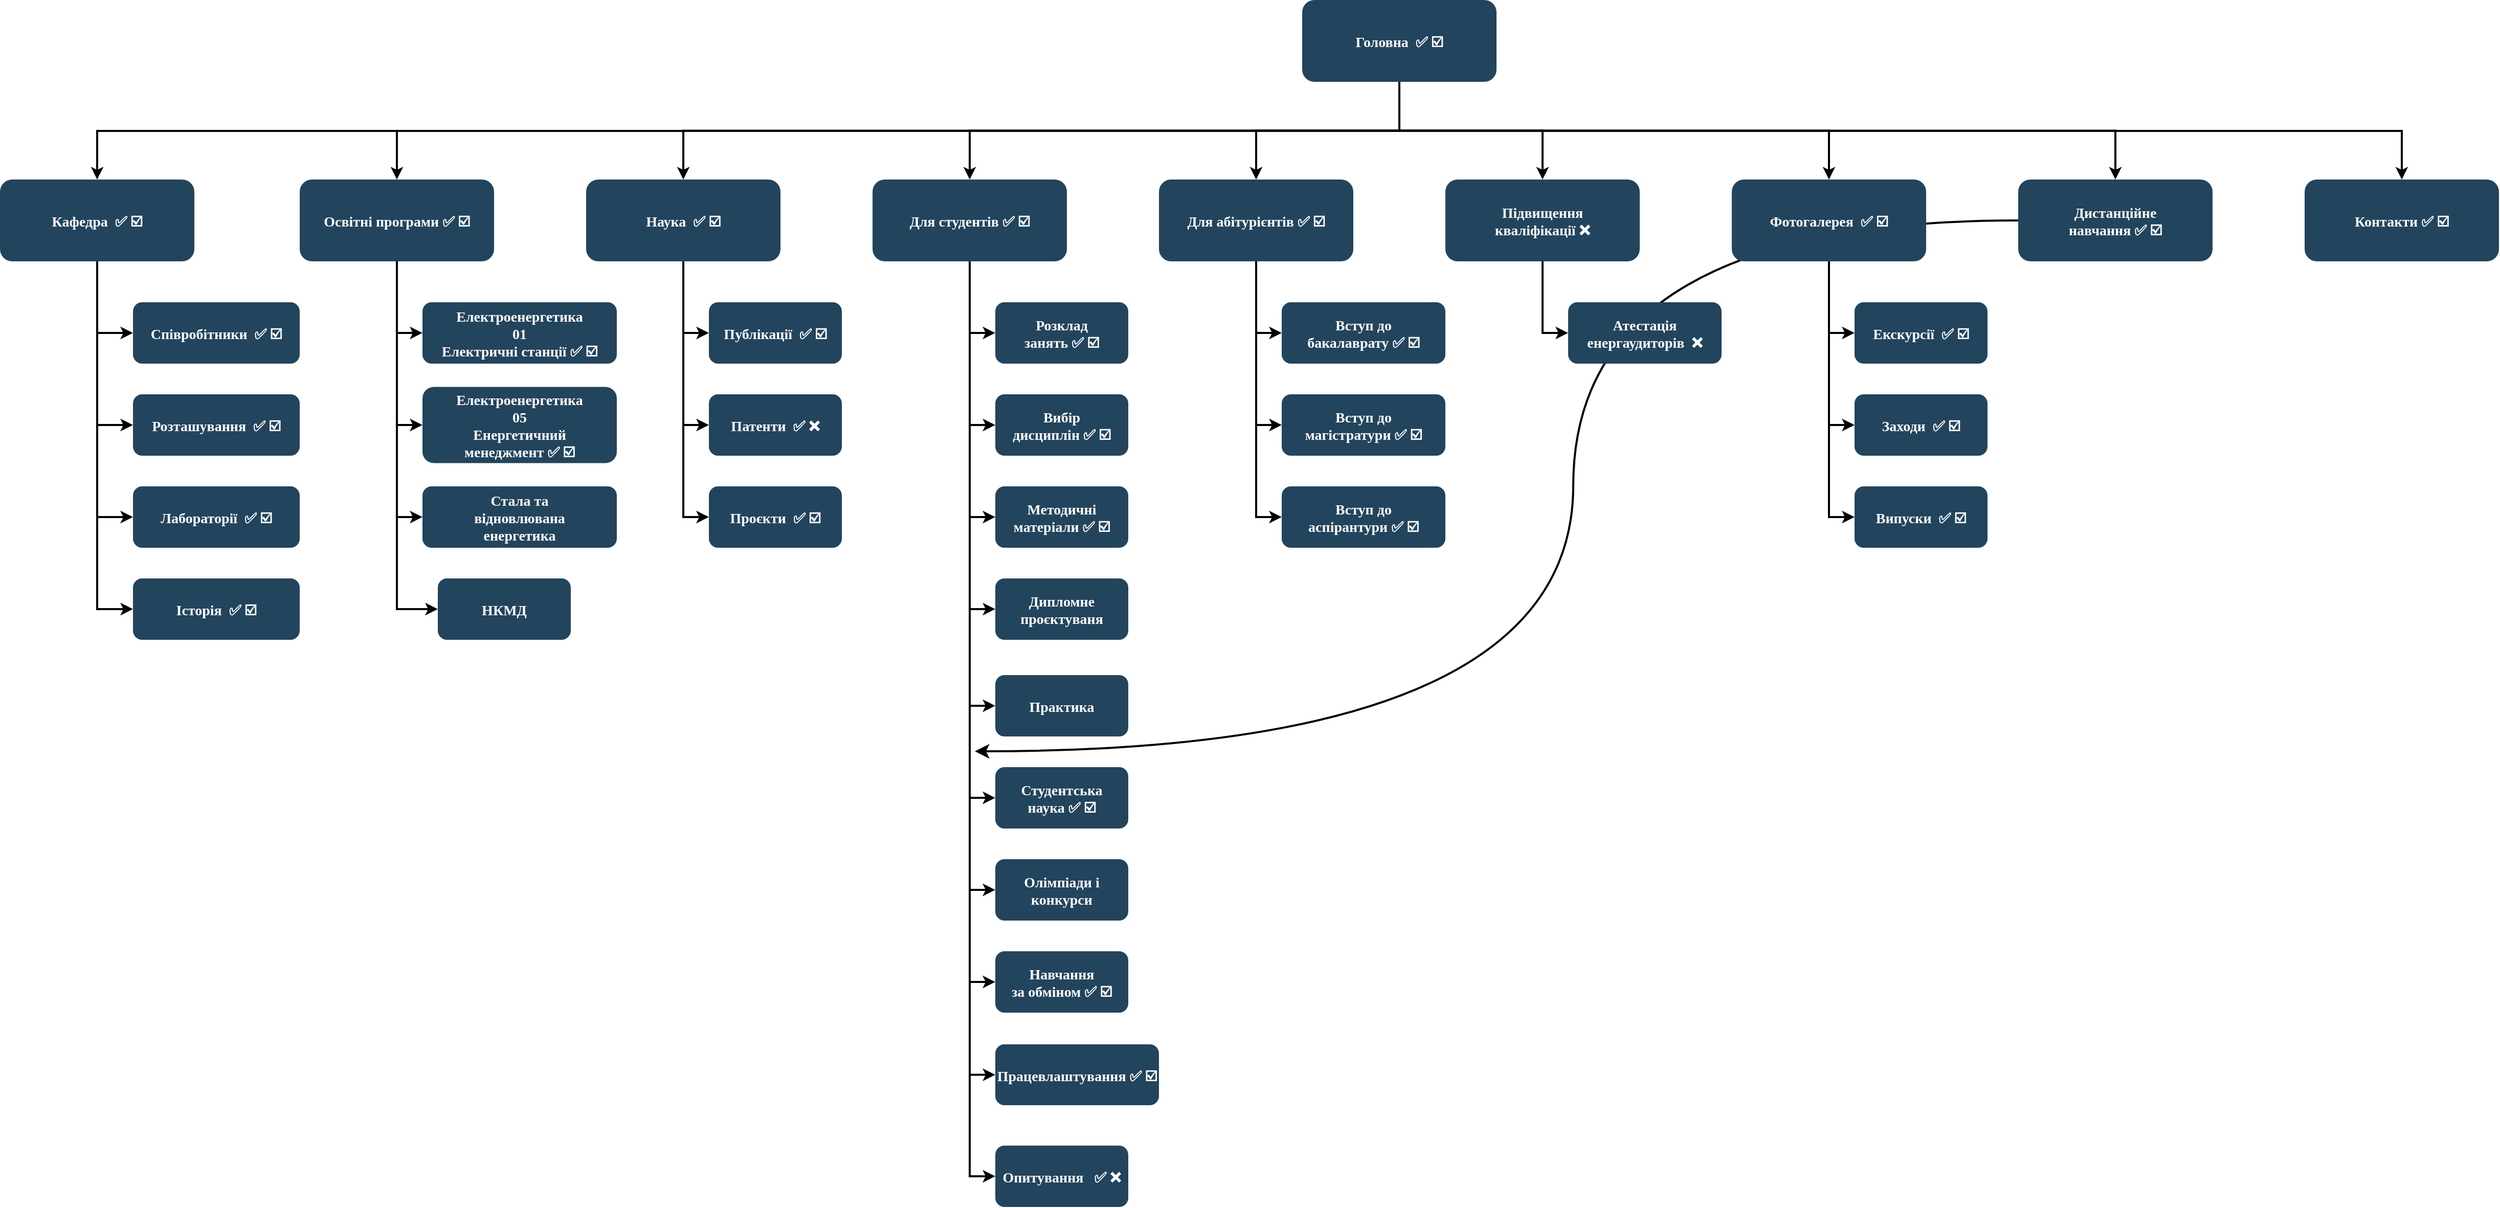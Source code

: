 <mxfile version="24.8.6">
  <diagram name="Page-1" id="2c0d36ab-eaac-3732-788b-9136903baeff">
    <mxGraphModel dx="1468" dy="994" grid="1" gridSize="10" guides="1" tooltips="1" connect="1" arrows="1" fold="1" page="1" pageScale="1.5" pageWidth="1169" pageHeight="827" background="none" math="0" shadow="0">
      <root>
        <mxCell id="0" />
        <mxCell id="1" parent="0" />
        <mxCell id="5-mkA0bQX9usNfeo3nPN-68" style="edgeStyle=orthogonalEdgeStyle;rounded=0;orthogonalLoop=1;jettySize=auto;html=1;exitX=0;exitY=0.5;exitDx=0;exitDy=0;fontSize=12;startSize=8;endSize=8;elbow=vertical;curved=1;strokeWidth=2;" parent="1" source="9eoYk4JdWVkMoVRMEfXp-136" edge="1">
          <mxGeometry relative="1" as="geometry">
            <mxPoint x="953" y="734.5" as="targetPoint" />
            <mxPoint x="1973" y="210" as="sourcePoint" />
            <Array as="points">
              <mxPoint x="1538" y="215" />
              <mxPoint x="1538" y="735" />
            </Array>
          </mxGeometry>
        </mxCell>
        <mxCell id="9eoYk4JdWVkMoVRMEfXp-137" style="edgeStyle=orthogonalEdgeStyle;rounded=0;orthogonalLoop=1;jettySize=auto;html=1;exitX=0.5;exitY=1;exitDx=0;exitDy=0;entryX=0.5;entryY=0;entryDx=0;entryDy=0;strokeWidth=2;" parent="1" source="2" target="9eoYk4JdWVkMoVRMEfXp-126" edge="1">
          <mxGeometry relative="1" as="geometry" />
        </mxCell>
        <mxCell id="9eoYk4JdWVkMoVRMEfXp-138" style="edgeStyle=orthogonalEdgeStyle;rounded=0;orthogonalLoop=1;jettySize=auto;html=1;exitX=0.5;exitY=1;exitDx=0;exitDy=0;entryX=0.5;entryY=0;entryDx=0;entryDy=0;strokeWidth=2;" parent="1" source="2" target="9eoYk4JdWVkMoVRMEfXp-130" edge="1">
          <mxGeometry relative="1" as="geometry">
            <mxPoint x="1235.791" y="140" as="targetPoint" />
          </mxGeometry>
        </mxCell>
        <mxCell id="9eoYk4JdWVkMoVRMEfXp-139" style="edgeStyle=orthogonalEdgeStyle;rounded=0;orthogonalLoop=1;jettySize=auto;html=1;exitX=0.5;exitY=1;exitDx=0;exitDy=0;entryX=0.5;entryY=0;entryDx=0;entryDy=0;strokeWidth=2;" parent="1" source="2" target="9eoYk4JdWVkMoVRMEfXp-132" edge="1">
          <mxGeometry relative="1" as="geometry" />
        </mxCell>
        <mxCell id="9eoYk4JdWVkMoVRMEfXp-140" style="edgeStyle=orthogonalEdgeStyle;rounded=0;orthogonalLoop=1;jettySize=auto;html=1;exitX=0.5;exitY=1;exitDx=0;exitDy=0;entryX=0.5;entryY=0;entryDx=0;entryDy=0;strokeWidth=2;" parent="1" source="2" target="9eoYk4JdWVkMoVRMEfXp-134" edge="1">
          <mxGeometry relative="1" as="geometry" />
        </mxCell>
        <mxCell id="9eoYk4JdWVkMoVRMEfXp-141" style="edgeStyle=orthogonalEdgeStyle;rounded=0;orthogonalLoop=1;jettySize=auto;html=1;exitX=0.5;exitY=1;exitDx=0;exitDy=0;entryX=0.5;entryY=0;entryDx=0;entryDy=0;strokeWidth=2;" parent="1" source="2" target="9eoYk4JdWVkMoVRMEfXp-136" edge="1">
          <mxGeometry relative="1" as="geometry" />
        </mxCell>
        <mxCell id="2" value="Головна  ✅ ☑️" style="rounded=1;fillColor=#23445D;gradientColor=none;strokeColor=none;fontColor=#FFFFFF;fontStyle=1;fontFamily=Tahoma;fontSize=14" parent="1" vertex="1">
          <mxGeometry x="1273" width="190" height="80" as="geometry" />
        </mxCell>
        <mxCell id="4" value="Контакти ✅ ☑️" style="rounded=1;fillColor=#23445D;gradientColor=none;strokeColor=none;fontColor=#FFFFFF;fontStyle=1;fontFamily=Tahoma;fontSize=14" parent="1" vertex="1">
          <mxGeometry x="2253" y="175.5" width="190" height="80" as="geometry" />
        </mxCell>
        <mxCell id="9" value="" style="edgeStyle=elbowEdgeStyle;elbow=vertical;strokeWidth=2;rounded=0" parent="1" source="2" target="4" edge="1">
          <mxGeometry x="337" y="215.5" width="100" height="100" as="geometry">
            <mxPoint x="230" y="155.5" as="sourcePoint" />
            <mxPoint x="330" y="55.5" as="targetPoint" />
          </mxGeometry>
        </mxCell>
        <mxCell id="9eoYk4JdWVkMoVRMEfXp-123" style="edgeStyle=orthogonalEdgeStyle;rounded=0;orthogonalLoop=1;jettySize=auto;html=1;exitX=0.5;exitY=0;exitDx=0;exitDy=0;startArrow=classic;startFill=1;endArrow=none;endFill=0;strokeWidth=2;entryX=0.5;entryY=1;entryDx=0;entryDy=0;" parent="1" source="10" target="2" edge="1">
          <mxGeometry relative="1" as="geometry">
            <mxPoint x="668" y="140" as="targetPoint" />
          </mxGeometry>
        </mxCell>
        <mxCell id="9eoYk4JdWVkMoVRMEfXp-151" style="edgeStyle=orthogonalEdgeStyle;rounded=0;orthogonalLoop=1;jettySize=auto;html=1;exitX=0.5;exitY=1;exitDx=0;exitDy=0;entryX=0;entryY=0.5;entryDx=0;entryDy=0;strokeWidth=2;" parent="1" source="10" target="9eoYk4JdWVkMoVRMEfXp-150" edge="1">
          <mxGeometry relative="1" as="geometry" />
        </mxCell>
        <mxCell id="9eoYk4JdWVkMoVRMEfXp-155" style="edgeStyle=orthogonalEdgeStyle;rounded=0;orthogonalLoop=1;jettySize=auto;html=1;exitX=0.5;exitY=1;exitDx=0;exitDy=0;entryX=0;entryY=0.5;entryDx=0;entryDy=0;strokeWidth=2;" parent="1" source="10" target="9eoYk4JdWVkMoVRMEfXp-154" edge="1">
          <mxGeometry relative="1" as="geometry" />
        </mxCell>
        <mxCell id="9eoYk4JdWVkMoVRMEfXp-157" style="edgeStyle=orthogonalEdgeStyle;rounded=0;orthogonalLoop=1;jettySize=auto;html=1;exitX=0.5;exitY=1;exitDx=0;exitDy=0;entryX=0;entryY=0.5;entryDx=0;entryDy=0;strokeWidth=2;" parent="1" source="10" target="9eoYk4JdWVkMoVRMEfXp-156" edge="1">
          <mxGeometry relative="1" as="geometry" />
        </mxCell>
        <mxCell id="10" value="Наука  ✅ ☑️" style="rounded=1;fillColor=#23445D;gradientColor=none;strokeColor=none;fontColor=#FFFFFF;fontStyle=1;fontFamily=Tahoma;fontSize=14" parent="1" vertex="1">
          <mxGeometry x="573" y="175.5" width="190" height="80" as="geometry" />
        </mxCell>
        <mxCell id="9eoYk4JdWVkMoVRMEfXp-143" style="edgeStyle=orthogonalEdgeStyle;rounded=0;orthogonalLoop=1;jettySize=auto;html=1;exitX=0.5;exitY=1;exitDx=0;exitDy=0;entryX=0;entryY=0.5;entryDx=0;entryDy=0;strokeWidth=2;" parent="1" source="12" target="9eoYk4JdWVkMoVRMEfXp-142" edge="1">
          <mxGeometry relative="1" as="geometry" />
        </mxCell>
        <mxCell id="9eoYk4JdWVkMoVRMEfXp-145" style="edgeStyle=orthogonalEdgeStyle;rounded=0;orthogonalLoop=1;jettySize=auto;html=1;exitX=0.5;exitY=1;exitDx=0;exitDy=0;entryX=0;entryY=0.5;entryDx=0;entryDy=0;strokeWidth=2;" parent="1" source="12" target="9eoYk4JdWVkMoVRMEfXp-144" edge="1">
          <mxGeometry relative="1" as="geometry" />
        </mxCell>
        <mxCell id="9eoYk4JdWVkMoVRMEfXp-147" style="edgeStyle=orthogonalEdgeStyle;rounded=0;orthogonalLoop=1;jettySize=auto;html=1;exitX=0.5;exitY=1;exitDx=0;exitDy=0;entryX=0;entryY=0.5;entryDx=0;entryDy=0;strokeWidth=2;" parent="1" source="12" target="9eoYk4JdWVkMoVRMEfXp-146" edge="1">
          <mxGeometry relative="1" as="geometry" />
        </mxCell>
        <mxCell id="9eoYk4JdWVkMoVRMEfXp-149" style="edgeStyle=orthogonalEdgeStyle;rounded=0;orthogonalLoop=1;jettySize=auto;html=1;exitX=0.5;exitY=1;exitDx=0;exitDy=0;entryX=0;entryY=0.5;entryDx=0;entryDy=0;strokeWidth=2;" parent="1" source="12" target="9eoYk4JdWVkMoVRMEfXp-148" edge="1">
          <mxGeometry relative="1" as="geometry" />
        </mxCell>
        <mxCell id="12" value="Освітні програми ✅ ☑️" style="rounded=1;fillColor=#23445D;gradientColor=none;strokeColor=none;fontColor=#FFFFFF;fontStyle=1;fontFamily=Tahoma;fontSize=14" parent="1" vertex="1">
          <mxGeometry x="293.0" y="175.5" width="190" height="80" as="geometry" />
        </mxCell>
        <mxCell id="13" value="Кафедра  ✅ ☑️" style="rounded=1;fillColor=#23445D;gradientColor=none;strokeColor=none;fontColor=#FFFFFF;fontStyle=1;fontFamily=Tahoma;fontSize=14" parent="1" vertex="1">
          <mxGeometry y="175.5" width="190" height="80" as="geometry" />
        </mxCell>
        <mxCell id="16" value="Співробітники  ✅ ☑️" style="rounded=1;fillColor=#23445D;gradientColor=none;strokeColor=none;fontColor=#FFFFFF;fontStyle=1;fontFamily=Tahoma;fontSize=14" parent="1" vertex="1">
          <mxGeometry x="130" y="295.5" width="163" height="60" as="geometry" />
        </mxCell>
        <mxCell id="17" value="Розташування  ✅ ☑️" style="rounded=1;fillColor=#23445D;gradientColor=none;strokeColor=none;fontColor=#FFFFFF;fontStyle=1;fontFamily=Tahoma;fontSize=14" parent="1" vertex="1">
          <mxGeometry x="130" y="385.5" width="163" height="60" as="geometry" />
        </mxCell>
        <mxCell id="18" value="Лабораторії  ✅ ☑️" style="rounded=1;fillColor=#23445D;gradientColor=none;strokeColor=none;fontColor=#FFFFFF;fontStyle=1;fontFamily=Tahoma;fontSize=14" parent="1" vertex="1">
          <mxGeometry x="130" y="475.5" width="163" height="60" as="geometry" />
        </mxCell>
        <mxCell id="19" value="Історія  ✅ ☑️" style="rounded=1;fillColor=#23445D;gradientColor=none;strokeColor=none;fontColor=#FFFFFF;fontStyle=1;fontFamily=Tahoma;fontSize=14" parent="1" vertex="1">
          <mxGeometry x="130" y="565.5" width="163" height="60" as="geometry" />
        </mxCell>
        <mxCell id="59" value="" style="edgeStyle=elbowEdgeStyle;elbow=vertical;strokeWidth=2;rounded=0" parent="1" source="2" target="12" edge="1">
          <mxGeometry x="347" y="225.5" width="100" height="100" as="geometry">
            <mxPoint x="755.0" y="115.5" as="sourcePoint" />
            <mxPoint x="1360.0" y="185.5" as="targetPoint" />
          </mxGeometry>
        </mxCell>
        <mxCell id="61" value="" style="edgeStyle=elbowEdgeStyle;elbow=vertical;strokeWidth=2;rounded=0" parent="1" source="2" target="13" edge="1">
          <mxGeometry x="-23" y="135.5" width="100" height="100" as="geometry">
            <mxPoint x="-130" y="75.5" as="sourcePoint" />
            <mxPoint x="-30" y="-24.5" as="targetPoint" />
          </mxGeometry>
        </mxCell>
        <mxCell id="64" value="" style="edgeStyle=elbowEdgeStyle;elbow=horizontal;strokeWidth=2;rounded=0" parent="1" source="13" target="16" edge="1">
          <mxGeometry x="-23" y="135.5" width="100" height="100" as="geometry">
            <mxPoint x="-130" y="75.5" as="sourcePoint" />
            <mxPoint x="-30" y="-24.5" as="targetPoint" />
            <Array as="points">
              <mxPoint x="95" y="275.5" />
            </Array>
          </mxGeometry>
        </mxCell>
        <mxCell id="65" value="" style="edgeStyle=elbowEdgeStyle;elbow=horizontal;strokeWidth=2;rounded=0" parent="1" source="13" target="17" edge="1">
          <mxGeometry x="-23" y="135.5" width="100" height="100" as="geometry">
            <mxPoint x="-130" y="75.5" as="sourcePoint" />
            <mxPoint x="-30" y="-24.5" as="targetPoint" />
            <Array as="points">
              <mxPoint x="95" y="315.5" />
            </Array>
          </mxGeometry>
        </mxCell>
        <mxCell id="66" value="" style="edgeStyle=elbowEdgeStyle;elbow=horizontal;strokeWidth=2;rounded=0" parent="1" source="13" target="18" edge="1">
          <mxGeometry x="-23" y="135.5" width="100" height="100" as="geometry">
            <mxPoint x="-130" y="75.5" as="sourcePoint" />
            <mxPoint x="-30" y="-24.5" as="targetPoint" />
            <Array as="points">
              <mxPoint x="95" y="365.5" />
            </Array>
          </mxGeometry>
        </mxCell>
        <mxCell id="67" value="" style="edgeStyle=elbowEdgeStyle;elbow=horizontal;strokeWidth=2;rounded=0" parent="1" source="13" target="19" edge="1">
          <mxGeometry x="-23" y="135.5" width="100" height="100" as="geometry">
            <mxPoint x="-130" y="75.5" as="sourcePoint" />
            <mxPoint x="-30" y="-24.5" as="targetPoint" />
            <Array as="points">
              <mxPoint x="95" y="415.5" />
            </Array>
          </mxGeometry>
        </mxCell>
        <mxCell id="9eoYk4JdWVkMoVRMEfXp-159" style="edgeStyle=orthogonalEdgeStyle;rounded=0;orthogonalLoop=1;jettySize=auto;html=1;exitX=0.5;exitY=1;exitDx=0;exitDy=0;entryX=0;entryY=0.5;entryDx=0;entryDy=0;strokeWidth=2;" parent="1" source="9eoYk4JdWVkMoVRMEfXp-126" target="9eoYk4JdWVkMoVRMEfXp-158" edge="1">
          <mxGeometry relative="1" as="geometry" />
        </mxCell>
        <mxCell id="9eoYk4JdWVkMoVRMEfXp-161" style="edgeStyle=orthogonalEdgeStyle;rounded=0;orthogonalLoop=1;jettySize=auto;html=1;exitX=0.5;exitY=1;exitDx=0;exitDy=0;entryX=0;entryY=0.5;entryDx=0;entryDy=0;strokeWidth=2;" parent="1" source="9eoYk4JdWVkMoVRMEfXp-126" target="9eoYk4JdWVkMoVRMEfXp-160" edge="1">
          <mxGeometry relative="1" as="geometry" />
        </mxCell>
        <mxCell id="9eoYk4JdWVkMoVRMEfXp-174" style="edgeStyle=orthogonalEdgeStyle;rounded=0;orthogonalLoop=1;jettySize=auto;html=1;exitX=0.5;exitY=1;exitDx=0;exitDy=0;entryX=0;entryY=0.5;entryDx=0;entryDy=0;strokeWidth=2;" parent="1" source="9eoYk4JdWVkMoVRMEfXp-126" target="9eoYk4JdWVkMoVRMEfXp-162" edge="1">
          <mxGeometry relative="1" as="geometry" />
        </mxCell>
        <mxCell id="9eoYk4JdWVkMoVRMEfXp-175" style="edgeStyle=orthogonalEdgeStyle;rounded=0;orthogonalLoop=1;jettySize=auto;html=1;exitX=0.5;exitY=1;exitDx=0;exitDy=0;entryX=0;entryY=0.5;entryDx=0;entryDy=0;strokeWidth=2;" parent="1" source="9eoYk4JdWVkMoVRMEfXp-126" target="9eoYk4JdWVkMoVRMEfXp-163" edge="1">
          <mxGeometry relative="1" as="geometry" />
        </mxCell>
        <mxCell id="9eoYk4JdWVkMoVRMEfXp-176" style="edgeStyle=orthogonalEdgeStyle;rounded=0;orthogonalLoop=1;jettySize=auto;html=1;exitX=0.5;exitY=1;exitDx=0;exitDy=0;entryX=0;entryY=0.5;entryDx=0;entryDy=0;strokeWidth=2;" parent="1" source="9eoYk4JdWVkMoVRMEfXp-126" target="9eoYk4JdWVkMoVRMEfXp-164" edge="1">
          <mxGeometry relative="1" as="geometry" />
        </mxCell>
        <mxCell id="9eoYk4JdWVkMoVRMEfXp-177" style="edgeStyle=orthogonalEdgeStyle;rounded=0;orthogonalLoop=1;jettySize=auto;html=1;exitX=0.5;exitY=1;exitDx=0;exitDy=0;entryX=0;entryY=0.5;entryDx=0;entryDy=0;strokeWidth=2;" parent="1" source="9eoYk4JdWVkMoVRMEfXp-126" target="9eoYk4JdWVkMoVRMEfXp-166" edge="1">
          <mxGeometry relative="1" as="geometry" />
        </mxCell>
        <mxCell id="9eoYk4JdWVkMoVRMEfXp-179" style="edgeStyle=orthogonalEdgeStyle;rounded=0;orthogonalLoop=1;jettySize=auto;html=1;exitX=0.5;exitY=1;exitDx=0;exitDy=0;entryX=0;entryY=0.5;entryDx=0;entryDy=0;strokeWidth=2;" parent="1" source="9eoYk4JdWVkMoVRMEfXp-126" target="9eoYk4JdWVkMoVRMEfXp-167" edge="1">
          <mxGeometry relative="1" as="geometry" />
        </mxCell>
        <mxCell id="9eoYk4JdWVkMoVRMEfXp-180" style="edgeStyle=orthogonalEdgeStyle;rounded=0;orthogonalLoop=1;jettySize=auto;html=1;exitX=0.5;exitY=1;exitDx=0;exitDy=0;entryX=0;entryY=0.5;entryDx=0;entryDy=0;strokeWidth=2;" parent="1" source="9eoYk4JdWVkMoVRMEfXp-126" target="9eoYk4JdWVkMoVRMEfXp-170" edge="1">
          <mxGeometry relative="1" as="geometry" />
        </mxCell>
        <mxCell id="9eoYk4JdWVkMoVRMEfXp-182" style="edgeStyle=orthogonalEdgeStyle;rounded=0;orthogonalLoop=1;jettySize=auto;html=1;exitX=0.5;exitY=1;exitDx=0;exitDy=0;entryX=0;entryY=0.5;entryDx=0;entryDy=0;strokeWidth=2;" parent="1" source="9eoYk4JdWVkMoVRMEfXp-126" target="9eoYk4JdWVkMoVRMEfXp-171" edge="1">
          <mxGeometry relative="1" as="geometry" />
        </mxCell>
        <mxCell id="9eoYk4JdWVkMoVRMEfXp-183" style="edgeStyle=orthogonalEdgeStyle;rounded=0;orthogonalLoop=1;jettySize=auto;html=1;exitX=0.5;exitY=1;exitDx=0;exitDy=0;entryX=0;entryY=0.5;entryDx=0;entryDy=0;strokeWidth=2;" parent="1" source="9eoYk4JdWVkMoVRMEfXp-126" target="9eoYk4JdWVkMoVRMEfXp-173" edge="1">
          <mxGeometry relative="1" as="geometry" />
        </mxCell>
        <mxCell id="9eoYk4JdWVkMoVRMEfXp-126" value="Для студентів ✅ ☑️" style="rounded=1;fillColor=#23445D;gradientColor=none;strokeColor=none;fontColor=#FFFFFF;fontStyle=1;fontFamily=Tahoma;fontSize=14" parent="1" vertex="1">
          <mxGeometry x="853" y="175.5" width="190" height="80" as="geometry" />
        </mxCell>
        <mxCell id="9eoYk4JdWVkMoVRMEfXp-188" style="edgeStyle=orthogonalEdgeStyle;rounded=0;orthogonalLoop=1;jettySize=auto;html=1;exitX=0.5;exitY=1;exitDx=0;exitDy=0;entryX=0;entryY=0.5;entryDx=0;entryDy=0;strokeWidth=2;" parent="1" source="9eoYk4JdWVkMoVRMEfXp-130" target="9eoYk4JdWVkMoVRMEfXp-184" edge="1">
          <mxGeometry relative="1" as="geometry" />
        </mxCell>
        <mxCell id="9eoYk4JdWVkMoVRMEfXp-189" style="edgeStyle=orthogonalEdgeStyle;rounded=0;orthogonalLoop=1;jettySize=auto;html=1;exitX=0.5;exitY=1;exitDx=0;exitDy=0;entryX=0;entryY=0.5;entryDx=0;entryDy=0;strokeWidth=2;" parent="1" source="9eoYk4JdWVkMoVRMEfXp-130" target="9eoYk4JdWVkMoVRMEfXp-185" edge="1">
          <mxGeometry relative="1" as="geometry" />
        </mxCell>
        <mxCell id="9eoYk4JdWVkMoVRMEfXp-190" style="edgeStyle=orthogonalEdgeStyle;rounded=0;orthogonalLoop=1;jettySize=auto;html=1;exitX=0.5;exitY=1;exitDx=0;exitDy=0;entryX=0;entryY=0.5;entryDx=0;entryDy=0;strokeWidth=2;" parent="1" source="9eoYk4JdWVkMoVRMEfXp-130" target="9eoYk4JdWVkMoVRMEfXp-186" edge="1">
          <mxGeometry relative="1" as="geometry" />
        </mxCell>
        <mxCell id="9eoYk4JdWVkMoVRMEfXp-130" value="Для абітурієнтів ✅ ☑️" style="rounded=1;fillColor=#23445D;gradientColor=none;strokeColor=none;fontColor=#FFFFFF;fontStyle=1;fontFamily=Tahoma;fontSize=14" parent="1" vertex="1">
          <mxGeometry x="1133" y="175.5" width="190" height="80" as="geometry" />
        </mxCell>
        <mxCell id="9eoYk4JdWVkMoVRMEfXp-192" style="edgeStyle=orthogonalEdgeStyle;rounded=0;orthogonalLoop=1;jettySize=auto;html=1;exitX=0.5;exitY=1;exitDx=0;exitDy=0;entryX=0;entryY=0.5;entryDx=0;entryDy=0;strokeWidth=2;" parent="1" source="9eoYk4JdWVkMoVRMEfXp-132" target="9eoYk4JdWVkMoVRMEfXp-191" edge="1">
          <mxGeometry relative="1" as="geometry" />
        </mxCell>
        <mxCell id="9eoYk4JdWVkMoVRMEfXp-132" value="Підвищення&#xa;кваліфікації ❌" style="rounded=1;fillColor=#23445D;gradientColor=none;strokeColor=none;fontColor=#FFFFFF;fontStyle=1;fontFamily=Tahoma;fontSize=14" parent="1" vertex="1">
          <mxGeometry x="1413" y="175.5" width="190" height="80" as="geometry" />
        </mxCell>
        <mxCell id="9eoYk4JdWVkMoVRMEfXp-196" style="edgeStyle=orthogonalEdgeStyle;rounded=0;orthogonalLoop=1;jettySize=auto;html=1;exitX=0.5;exitY=1;exitDx=0;exitDy=0;entryX=0;entryY=0.5;entryDx=0;entryDy=0;strokeWidth=2;" parent="1" source="9eoYk4JdWVkMoVRMEfXp-134" target="9eoYk4JdWVkMoVRMEfXp-193" edge="1">
          <mxGeometry relative="1" as="geometry" />
        </mxCell>
        <mxCell id="9eoYk4JdWVkMoVRMEfXp-197" style="edgeStyle=orthogonalEdgeStyle;rounded=0;orthogonalLoop=1;jettySize=auto;html=1;exitX=0.5;exitY=1;exitDx=0;exitDy=0;entryX=0;entryY=0.5;entryDx=0;entryDy=0;strokeWidth=2;" parent="1" source="9eoYk4JdWVkMoVRMEfXp-134" target="9eoYk4JdWVkMoVRMEfXp-194" edge="1">
          <mxGeometry relative="1" as="geometry" />
        </mxCell>
        <mxCell id="9eoYk4JdWVkMoVRMEfXp-198" style="edgeStyle=orthogonalEdgeStyle;rounded=0;orthogonalLoop=1;jettySize=auto;html=1;exitX=0.5;exitY=1;exitDx=0;exitDy=0;entryX=0;entryY=0.5;entryDx=0;entryDy=0;strokeWidth=2;" parent="1" source="9eoYk4JdWVkMoVRMEfXp-134" target="9eoYk4JdWVkMoVRMEfXp-195" edge="1">
          <mxGeometry relative="1" as="geometry" />
        </mxCell>
        <mxCell id="9eoYk4JdWVkMoVRMEfXp-134" value="Фотогалерея  ✅ ☑️" style="rounded=1;fillColor=#23445D;gradientColor=none;strokeColor=none;fontColor=#FFFFFF;fontStyle=1;fontFamily=Tahoma;fontSize=14" parent="1" vertex="1">
          <mxGeometry x="1693" y="175.5" width="190" height="80" as="geometry" />
        </mxCell>
        <mxCell id="9eoYk4JdWVkMoVRMEfXp-136" value="Дистанційне&#xa;навчання ✅ ☑️" style="rounded=1;fillColor=#23445D;gradientColor=none;strokeColor=none;fontColor=#FFFFFF;fontStyle=1;fontFamily=Tahoma;fontSize=14" parent="1" vertex="1">
          <mxGeometry x="1973" y="175.5" width="190" height="80" as="geometry" />
        </mxCell>
        <mxCell id="9eoYk4JdWVkMoVRMEfXp-142" value="Електроенергетика&#xa;01&#xa;Електричні станції ✅ ☑️" style="rounded=1;fillColor=#23445D;gradientColor=none;strokeColor=none;fontColor=#FFFFFF;fontStyle=1;fontFamily=Tahoma;fontSize=14" parent="1" vertex="1">
          <mxGeometry x="413" y="295.5" width="190" height="60" as="geometry" />
        </mxCell>
        <mxCell id="9eoYk4JdWVkMoVRMEfXp-144" value="Електроенергетика&#xa;05&#xa;Енергетичний&#xa;менеджмент ✅ ☑️" style="rounded=1;fillColor=#23445D;gradientColor=none;strokeColor=none;fontColor=#FFFFFF;fontStyle=1;fontFamily=Tahoma;fontSize=14" parent="1" vertex="1">
          <mxGeometry x="413" y="378.25" width="190" height="74.5" as="geometry" />
        </mxCell>
        <mxCell id="9eoYk4JdWVkMoVRMEfXp-146" value="Стала та&#xa;відновлювана&#xa;енергетика" style="rounded=1;fillColor=#23445D;gradientColor=none;strokeColor=none;fontColor=#FFFFFF;fontStyle=1;fontFamily=Tahoma;fontSize=14" parent="1" vertex="1">
          <mxGeometry x="413" y="475.5" width="190" height="60" as="geometry" />
        </mxCell>
        <mxCell id="9eoYk4JdWVkMoVRMEfXp-148" value="НКМД" style="rounded=1;fillColor=#23445D;gradientColor=none;strokeColor=none;fontColor=#FFFFFF;fontStyle=1;fontFamily=Tahoma;fontSize=14" parent="1" vertex="1">
          <mxGeometry x="428" y="565.5" width="130" height="60" as="geometry" />
        </mxCell>
        <mxCell id="9eoYk4JdWVkMoVRMEfXp-150" value="Публікації  ✅ ☑️" style="rounded=1;fillColor=#23445D;gradientColor=none;strokeColor=none;fontColor=#FFFFFF;fontStyle=1;fontFamily=Tahoma;fontSize=14" parent="1" vertex="1">
          <mxGeometry x="693" y="295.5" width="130" height="60" as="geometry" />
        </mxCell>
        <mxCell id="9eoYk4JdWVkMoVRMEfXp-154" value="Патенти  ✅ ❌" style="rounded=1;fillColor=#23445D;gradientColor=none;strokeColor=none;fontColor=#FFFFFF;fontStyle=1;fontFamily=Tahoma;fontSize=14" parent="1" vertex="1">
          <mxGeometry x="693" y="385.5" width="130" height="60" as="geometry" />
        </mxCell>
        <mxCell id="9eoYk4JdWVkMoVRMEfXp-156" value="Проєкти  ✅ ☑️" style="rounded=1;fillColor=#23445D;gradientColor=none;strokeColor=none;fontColor=#FFFFFF;fontStyle=1;fontFamily=Tahoma;fontSize=14" parent="1" vertex="1">
          <mxGeometry x="693" y="475.5" width="130" height="60" as="geometry" />
        </mxCell>
        <mxCell id="9eoYk4JdWVkMoVRMEfXp-158" value="Розклад&#xa;занять ✅ ☑️" style="rounded=1;fillColor=#23445D;gradientColor=none;strokeColor=none;fontColor=#FFFFFF;fontStyle=1;fontFamily=Tahoma;fontSize=14" parent="1" vertex="1">
          <mxGeometry x="973" y="295.5" width="130" height="60" as="geometry" />
        </mxCell>
        <mxCell id="9eoYk4JdWVkMoVRMEfXp-160" value="Вибір&#xa;дисциплін ✅ ☑️" style="rounded=1;fillColor=#23445D;gradientColor=none;strokeColor=none;fontColor=#FFFFFF;fontStyle=1;fontFamily=Tahoma;fontSize=14" parent="1" vertex="1">
          <mxGeometry x="973" y="385.5" width="130" height="60" as="geometry" />
        </mxCell>
        <mxCell id="9eoYk4JdWVkMoVRMEfXp-162" value="Методичні&#xa;матеріали ✅ ☑️" style="rounded=1;fillColor=#23445D;gradientColor=none;strokeColor=none;fontColor=#FFFFFF;fontStyle=1;fontFamily=Tahoma;fontSize=14" parent="1" vertex="1">
          <mxGeometry x="973" y="475.5" width="130" height="60" as="geometry" />
        </mxCell>
        <mxCell id="9eoYk4JdWVkMoVRMEfXp-163" value="Дипломне&#xa;проєктуваня" style="rounded=1;fillColor=#23445D;gradientColor=none;strokeColor=none;fontColor=#FFFFFF;fontStyle=1;fontFamily=Tahoma;fontSize=14" parent="1" vertex="1">
          <mxGeometry x="973" y="565.5" width="130" height="60" as="geometry" />
        </mxCell>
        <mxCell id="9eoYk4JdWVkMoVRMEfXp-164" value="Практика" style="rounded=1;fillColor=#23445D;gradientColor=none;strokeColor=none;fontColor=#FFFFFF;fontStyle=1;fontFamily=Tahoma;fontSize=14" parent="1" vertex="1">
          <mxGeometry x="973" y="660" width="130" height="60" as="geometry" />
        </mxCell>
        <mxCell id="9eoYk4JdWVkMoVRMEfXp-166" value="Студентська&#xa;наука ✅ ☑️" style="rounded=1;fillColor=#23445D;gradientColor=none;strokeColor=none;fontColor=#FFFFFF;fontStyle=1;fontFamily=Tahoma;fontSize=14" parent="1" vertex="1">
          <mxGeometry x="973" y="750" width="130" height="60" as="geometry" />
        </mxCell>
        <mxCell id="9eoYk4JdWVkMoVRMEfXp-167" value="Олімпіади і&#xa;конкурси" style="rounded=1;fillColor=#23445D;gradientColor=none;strokeColor=none;fontColor=#FFFFFF;fontStyle=1;fontFamily=Tahoma;fontSize=14" parent="1" vertex="1">
          <mxGeometry x="973" y="840" width="130" height="60" as="geometry" />
        </mxCell>
        <mxCell id="9eoYk4JdWVkMoVRMEfXp-170" value="Навчання&#xa;за обміном ✅ ☑️" style="rounded=1;fillColor=#23445D;gradientColor=none;strokeColor=none;fontColor=#FFFFFF;fontStyle=1;fontFamily=Tahoma;fontSize=14" parent="1" vertex="1">
          <mxGeometry x="973" y="930" width="130" height="60" as="geometry" />
        </mxCell>
        <mxCell id="9eoYk4JdWVkMoVRMEfXp-171" value="Працевлаштування ✅ ☑️" style="rounded=1;fillColor=#23445D;gradientColor=none;strokeColor=none;fontColor=#FFFFFF;fontStyle=1;fontFamily=Tahoma;fontSize=14" parent="1" vertex="1">
          <mxGeometry x="973" y="1021" width="160" height="59.5" as="geometry" />
        </mxCell>
        <mxCell id="9eoYk4JdWVkMoVRMEfXp-173" value="Опитування   ✅ ❌" style="rounded=1;fillColor=#23445D;gradientColor=none;strokeColor=none;fontColor=#FFFFFF;fontStyle=1;fontFamily=Tahoma;fontSize=14" parent="1" vertex="1">
          <mxGeometry x="973" y="1120" width="130" height="60" as="geometry" />
        </mxCell>
        <mxCell id="9eoYk4JdWVkMoVRMEfXp-184" value="Вступ до&#xa;бакалаврату ✅ ☑️" style="rounded=1;fillColor=#23445D;gradientColor=none;strokeColor=none;fontColor=#FFFFFF;fontStyle=1;fontFamily=Tahoma;fontSize=14" parent="1" vertex="1">
          <mxGeometry x="1253" y="295.5" width="160" height="60" as="geometry" />
        </mxCell>
        <mxCell id="9eoYk4JdWVkMoVRMEfXp-185" value="Вступ до&#xa;магістратури ✅ ☑️" style="rounded=1;fillColor=#23445D;gradientColor=none;strokeColor=none;fontColor=#FFFFFF;fontStyle=1;fontFamily=Tahoma;fontSize=14" parent="1" vertex="1">
          <mxGeometry x="1253" y="385.5" width="160" height="60" as="geometry" />
        </mxCell>
        <mxCell id="9eoYk4JdWVkMoVRMEfXp-186" value="Вступ до&#xa;аспірантури ✅ ☑️" style="rounded=1;fillColor=#23445D;gradientColor=none;strokeColor=none;fontColor=#FFFFFF;fontStyle=1;fontFamily=Tahoma;fontSize=14" parent="1" vertex="1">
          <mxGeometry x="1253" y="475.5" width="160" height="60" as="geometry" />
        </mxCell>
        <mxCell id="9eoYk4JdWVkMoVRMEfXp-191" value="Атестація&#xa;енергаудиторів  ❌" style="rounded=1;fillColor=#23445D;gradientColor=none;strokeColor=none;fontColor=#FFFFFF;fontStyle=1;fontFamily=Tahoma;fontSize=14" parent="1" vertex="1">
          <mxGeometry x="1533" y="295.5" width="150" height="60" as="geometry" />
        </mxCell>
        <mxCell id="9eoYk4JdWVkMoVRMEfXp-193" value="Екскурсії  ✅ ☑️" style="rounded=1;fillColor=#23445D;gradientColor=none;strokeColor=none;fontColor=#FFFFFF;fontStyle=1;fontFamily=Tahoma;fontSize=14" parent="1" vertex="1">
          <mxGeometry x="1813" y="295.5" width="130" height="60" as="geometry" />
        </mxCell>
        <mxCell id="9eoYk4JdWVkMoVRMEfXp-194" value="Заходи  ✅ ☑️" style="rounded=1;fillColor=#23445D;gradientColor=none;strokeColor=none;fontColor=#FFFFFF;fontStyle=1;fontFamily=Tahoma;fontSize=14" parent="1" vertex="1">
          <mxGeometry x="1813" y="385.5" width="130" height="60" as="geometry" />
        </mxCell>
        <mxCell id="9eoYk4JdWVkMoVRMEfXp-195" value="Випуски  ✅ ☑️" style="rounded=1;fillColor=#23445D;gradientColor=none;strokeColor=none;fontColor=#FFFFFF;fontStyle=1;fontFamily=Tahoma;fontSize=14" parent="1" vertex="1">
          <mxGeometry x="1813" y="475.5" width="130" height="60" as="geometry" />
        </mxCell>
      </root>
    </mxGraphModel>
  </diagram>
</mxfile>
